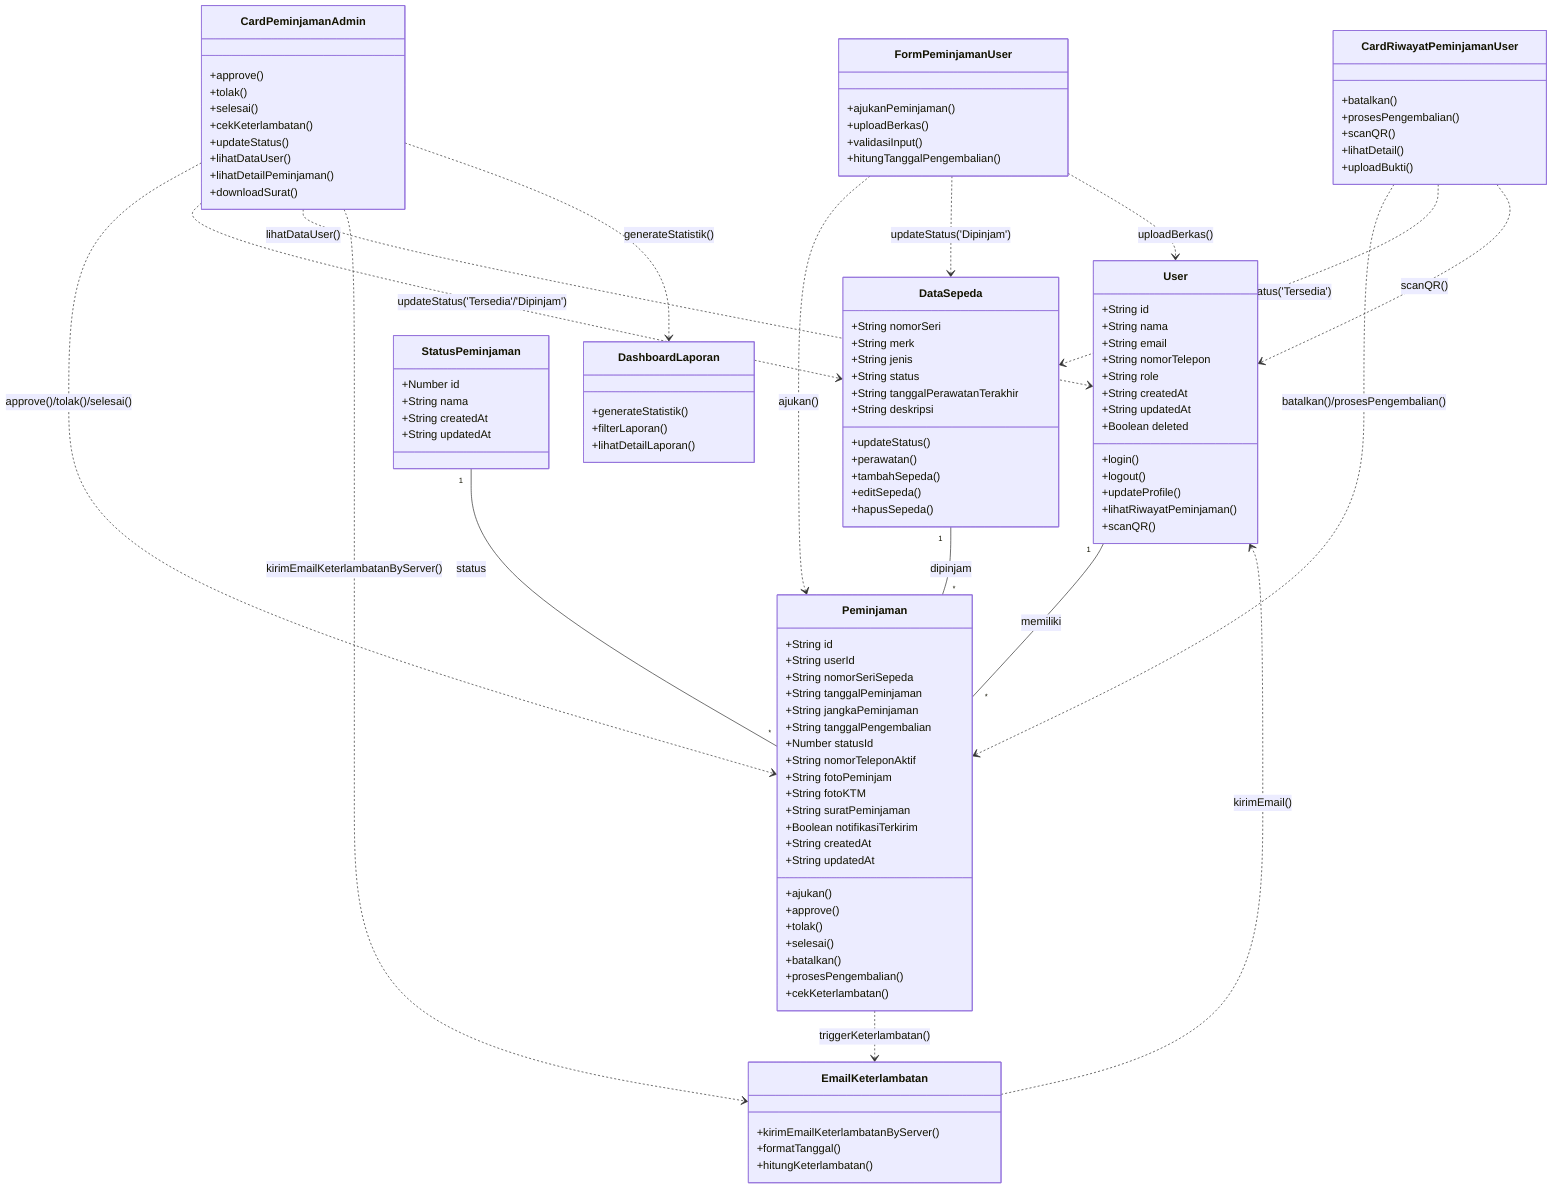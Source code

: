 classDiagram
    %% === ENTITAS UTAMA ===
    class User {
        +String id
        +String nama
        +String email
        +String nomorTelepon
        +String role
        +String createdAt
        +String updatedAt
        +Boolean deleted
        +login()
        +logout()
        +updateProfile()
        +lihatRiwayatPeminjaman()
        +scanQR()
    }

    class DataSepeda {
        +String nomorSeri
        +String merk
        +String jenis
        +String status
        +String tanggalPerawatanTerakhir
        +String deskripsi
        +updateStatus()
        +perawatan()
        +tambahSepeda()
        +editSepeda()
        +hapusSepeda()
    }

    class StatusPeminjaman {
        +Number id
        +String nama
        +String createdAt
        +String updatedAt
    }

    class Peminjaman {
        +String id
        +String userId
        +String nomorSeriSepeda
        +String tanggalPeminjaman
        +String jangkaPeminjaman
        +String tanggalPengembalian
        +Number statusId
        +String nomorTeleponAktif
        +String fotoPeminjam
        +String fotoKTM
        +String suratPeminjaman
        +Boolean notifikasiTerkirim
        +String createdAt
        +String updatedAt
        +ajukan()
        +approve()
        +tolak()
        +selesai()
        +batalkan()
        +prosesPengembalian()
        +cekKeterlambatan()
    }

    class EmailKeterlambatan {
        +kirimEmailKeterlambatanByServer()
        +formatTanggal()
        +hitungKeterlambatan()
    }

    class DashboardLaporan {
        +generateStatistik()
        +filterLaporan()
        +lihatDetailLaporan()
    }

    %% === FLOW UTAMA ===
    class FormPeminjamanUser {
        +ajukanPeminjaman()
        +uploadBerkas()
        +validasiInput()
        +hitungTanggalPengembalian()
    }

    class CardPeminjamanAdmin {
        +approve()
        +tolak()
        +selesai()
        +cekKeterlambatan()
        +updateStatus()
        +lihatDataUser()
        +lihatDetailPeminjaman()
        +downloadSurat()
    }

    class CardRiwayatPeminjamanUser {
        +batalkan()
        +prosesPengembalian()
        +scanQR()
        +lihatDetail()
        +uploadBukti()
    }

    %% === RELASI DATA ===
    User "1" -- "*" Peminjaman : memiliki
    DataSepeda "1" -- "*" Peminjaman : dipinjam
    StatusPeminjaman "1" -- "*" Peminjaman : status

    %% === FLOW/PROSES ===
    FormPeminjamanUser ..> Peminjaman : ajukan()
    FormPeminjamanUser ..> DataSepeda : updateStatus('Dipinjam')
    FormPeminjamanUser ..> User : uploadBerkas()
    CardPeminjamanAdmin ..> Peminjaman : approve()/tolak()/selesai()
    CardPeminjamanAdmin ..> DataSepeda : updateStatus('Tersedia'/'Dipinjam')
    CardPeminjamanAdmin ..> User : lihatDataUser()
    CardPeminjamanAdmin ..> EmailKeterlambatan : kirimEmailKeterlambatanByServer()
    CardPeminjamanAdmin ..> DashboardLaporan : generateStatistik()
        
    CardRiwayatPeminjamanUser ..> Peminjaman : batalkan()/prosesPengembalian()
    CardRiwayatPeminjamanUser ..> DataSepeda : updateStatus('Tersedia')
    CardRiwayatPeminjamanUser ..> User : scanQR()

    %% === NOTIFIKASI/EMAIL ===
    Peminjaman ..> EmailKeterlambatan : triggerKeterlambatan()
    EmailKeterlambatan ..> User : kirimEmail()